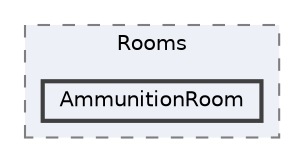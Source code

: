 digraph "Assets/Scripts/Ship/Rooms/AmmunitionRoom"
{
 // INTERACTIVE_SVG=YES
 // LATEX_PDF_SIZE
  bgcolor="transparent";
  edge [fontname=Helvetica,fontsize=10,labelfontname=Helvetica,labelfontsize=10];
  node [fontname=Helvetica,fontsize=10,shape=box,height=0.2,width=0.4];
  compound=true
  subgraph clusterdir_a529025ea757274504fc567e115d1528 {
    graph [ bgcolor="#edf0f7", pencolor="grey50", label="Rooms", fontname=Helvetica,fontsize=10 style="filled,dashed", URL="dir_a529025ea757274504fc567e115d1528.html",tooltip=""]
  dir_84e24f35af527d93771e16aed56c8ad2 [label="AmmunitionRoom", fillcolor="#edf0f7", color="grey25", style="filled,bold", URL="dir_84e24f35af527d93771e16aed56c8ad2.html",tooltip=""];
  }
}
